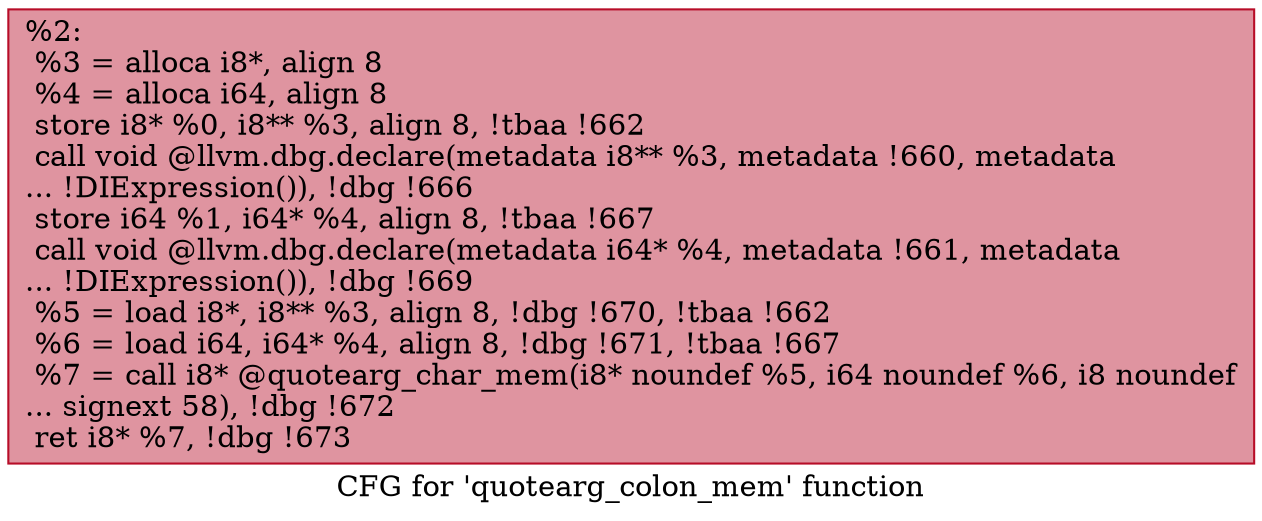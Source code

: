 digraph "CFG for 'quotearg_colon_mem' function" {
	label="CFG for 'quotearg_colon_mem' function";

	Node0x1b76b40 [shape=record,color="#b70d28ff", style=filled, fillcolor="#b70d2870",label="{%2:\l  %3 = alloca i8*, align 8\l  %4 = alloca i64, align 8\l  store i8* %0, i8** %3, align 8, !tbaa !662\l  call void @llvm.dbg.declare(metadata i8** %3, metadata !660, metadata\l... !DIExpression()), !dbg !666\l  store i64 %1, i64* %4, align 8, !tbaa !667\l  call void @llvm.dbg.declare(metadata i64* %4, metadata !661, metadata\l... !DIExpression()), !dbg !669\l  %5 = load i8*, i8** %3, align 8, !dbg !670, !tbaa !662\l  %6 = load i64, i64* %4, align 8, !dbg !671, !tbaa !667\l  %7 = call i8* @quotearg_char_mem(i8* noundef %5, i64 noundef %6, i8 noundef\l... signext 58), !dbg !672\l  ret i8* %7, !dbg !673\l}"];
}
